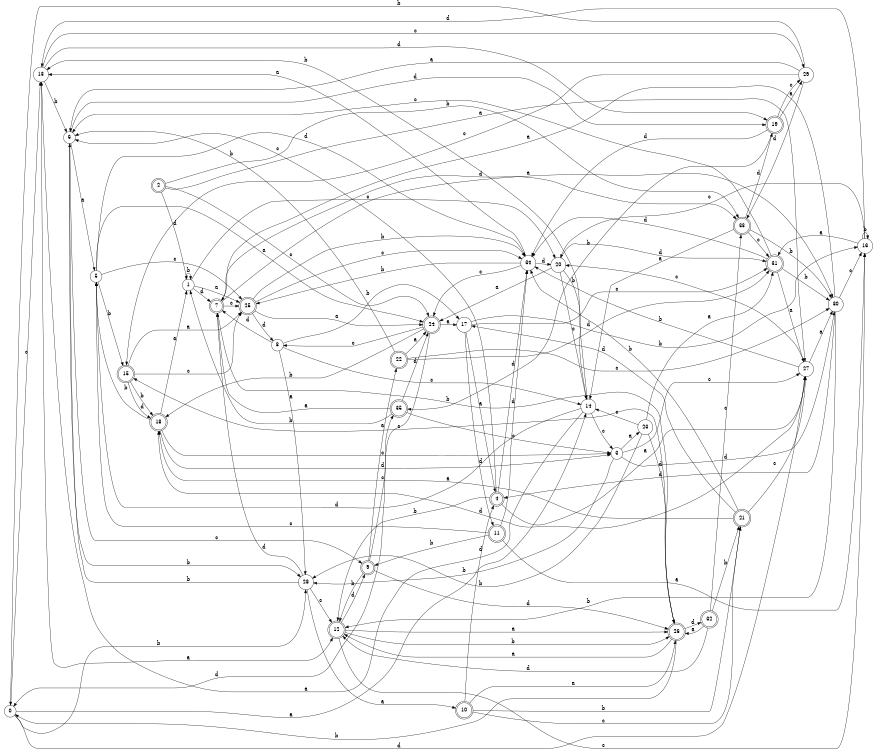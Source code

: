 digraph n29_3 {
__start0 [label="" shape="none"];

rankdir=LR;
size="8,5";

s0 [style="filled", color="black", fillcolor="white" shape="circle", label="0"];
s1 [style="filled", color="black", fillcolor="white" shape="circle", label="1"];
s2 [style="rounded,filled", color="black", fillcolor="white" shape="doublecircle", label="2"];
s3 [style="filled", color="black", fillcolor="white" shape="circle", label="3"];
s4 [style="rounded,filled", color="black", fillcolor="white" shape="doublecircle", label="4"];
s5 [style="filled", color="black", fillcolor="white" shape="circle", label="5"];
s6 [style="filled", color="black", fillcolor="white" shape="circle", label="6"];
s7 [style="rounded,filled", color="black", fillcolor="white" shape="doublecircle", label="7"];
s8 [style="filled", color="black", fillcolor="white" shape="circle", label="8"];
s9 [style="rounded,filled", color="black", fillcolor="white" shape="doublecircle", label="9"];
s10 [style="rounded,filled", color="black", fillcolor="white" shape="doublecircle", label="10"];
s11 [style="rounded,filled", color="black", fillcolor="white" shape="doublecircle", label="11"];
s12 [style="rounded,filled", color="black", fillcolor="white" shape="doublecircle", label="12"];
s13 [style="filled", color="black", fillcolor="white" shape="circle", label="13"];
s14 [style="filled", color="black", fillcolor="white" shape="circle", label="14"];
s15 [style="rounded,filled", color="black", fillcolor="white" shape="doublecircle", label="15"];
s16 [style="filled", color="black", fillcolor="white" shape="circle", label="16"];
s17 [style="filled", color="black", fillcolor="white" shape="circle", label="17"];
s18 [style="rounded,filled", color="black", fillcolor="white" shape="doublecircle", label="18"];
s19 [style="rounded,filled", color="black", fillcolor="white" shape="doublecircle", label="19"];
s20 [style="filled", color="black", fillcolor="white" shape="circle", label="20"];
s21 [style="rounded,filled", color="black", fillcolor="white" shape="doublecircle", label="21"];
s22 [style="rounded,filled", color="black", fillcolor="white" shape="doublecircle", label="22"];
s23 [style="filled", color="black", fillcolor="white" shape="circle", label="23"];
s24 [style="rounded,filled", color="black", fillcolor="white" shape="doublecircle", label="24"];
s25 [style="rounded,filled", color="black", fillcolor="white" shape="doublecircle", label="25"];
s26 [style="rounded,filled", color="black", fillcolor="white" shape="doublecircle", label="26"];
s27 [style="filled", color="black", fillcolor="white" shape="circle", label="27"];
s28 [style="filled", color="black", fillcolor="white" shape="circle", label="28"];
s29 [style="filled", color="black", fillcolor="white" shape="circle", label="29"];
s30 [style="filled", color="black", fillcolor="white" shape="circle", label="30"];
s31 [style="rounded,filled", color="black", fillcolor="white" shape="doublecircle", label="31"];
s32 [style="rounded,filled", color="black", fillcolor="white" shape="doublecircle", label="32"];
s33 [style="rounded,filled", color="black", fillcolor="white" shape="doublecircle", label="33"];
s34 [style="filled", color="black", fillcolor="white" shape="circle", label="34"];
s35 [style="rounded,filled", color="black", fillcolor="white" shape="doublecircle", label="35"];
s0 -> s14 [label="a"];
s0 -> s28 [label="b"];
s0 -> s13 [label="c"];
s0 -> s27 [label="d"];
s1 -> s25 [label="a"];
s1 -> s1 [label="b"];
s1 -> s20 [label="c"];
s1 -> s7 [label="d"];
s2 -> s27 [label="a"];
s2 -> s33 [label="b"];
s2 -> s24 [label="c"];
s2 -> s1 [label="d"];
s3 -> s23 [label="a"];
s3 -> s28 [label="b"];
s3 -> s27 [label="c"];
s3 -> s30 [label="d"];
s4 -> s27 [label="a"];
s4 -> s12 [label="b"];
s4 -> s6 [label="c"];
s4 -> s34 [label="d"];
s5 -> s24 [label="a"];
s5 -> s15 [label="b"];
s5 -> s25 [label="c"];
s5 -> s34 [label="d"];
s6 -> s5 [label="a"];
s6 -> s28 [label="b"];
s6 -> s9 [label="c"];
s6 -> s19 [label="d"];
s7 -> s30 [label="a"];
s7 -> s26 [label="b"];
s7 -> s25 [label="c"];
s7 -> s33 [label="d"];
s8 -> s28 [label="a"];
s8 -> s17 [label="b"];
s8 -> s14 [label="c"];
s8 -> s7 [label="d"];
s9 -> s22 [label="a"];
s9 -> s12 [label="b"];
s9 -> s35 [label="c"];
s9 -> s26 [label="d"];
s10 -> s26 [label="a"];
s10 -> s21 [label="b"];
s10 -> s21 [label="c"];
s10 -> s4 [label="d"];
s11 -> s16 [label="a"];
s11 -> s9 [label="b"];
s11 -> s5 [label="c"];
s11 -> s34 [label="d"];
s12 -> s26 [label="a"];
s12 -> s26 [label="b"];
s12 -> s16 [label="c"];
s12 -> s9 [label="d"];
s13 -> s12 [label="a"];
s13 -> s6 [label="b"];
s13 -> s29 [label="c"];
s13 -> s19 [label="d"];
s14 -> s13 [label="a"];
s14 -> s13 [label="b"];
s14 -> s3 [label="c"];
s14 -> s5 [label="d"];
s15 -> s25 [label="a"];
s15 -> s18 [label="b"];
s15 -> s25 [label="c"];
s15 -> s18 [label="d"];
s16 -> s31 [label="a"];
s16 -> s16 [label="b"];
s16 -> s20 [label="c"];
s16 -> s13 [label="d"];
s17 -> s4 [label="a"];
s17 -> s16 [label="b"];
s17 -> s31 [label="c"];
s17 -> s11 [label="d"];
s18 -> s1 [label="a"];
s18 -> s5 [label="b"];
s18 -> s3 [label="c"];
s18 -> s3 [label="d"];
s19 -> s29 [label="a"];
s19 -> s35 [label="b"];
s19 -> s29 [label="c"];
s19 -> s34 [label="d"];
s20 -> s24 [label="a"];
s20 -> s14 [label="b"];
s20 -> s14 [label="c"];
s20 -> s31 [label="d"];
s21 -> s18 [label="a"];
s21 -> s34 [label="b"];
s21 -> s27 [label="c"];
s21 -> s17 [label="d"];
s22 -> s24 [label="a"];
s22 -> s6 [label="b"];
s22 -> s30 [label="c"];
s22 -> s31 [label="d"];
s23 -> s31 [label="a"];
s23 -> s28 [label="b"];
s23 -> s14 [label="c"];
s23 -> s26 [label="d"];
s24 -> s17 [label="a"];
s24 -> s18 [label="b"];
s24 -> s8 [label="c"];
s24 -> s0 [label="d"];
s25 -> s24 [label="a"];
s25 -> s34 [label="b"];
s25 -> s34 [label="c"];
s25 -> s8 [label="d"];
s26 -> s12 [label="a"];
s26 -> s0 [label="b"];
s26 -> s15 [label="c"];
s26 -> s32 [label="d"];
s27 -> s30 [label="a"];
s27 -> s34 [label="b"];
s27 -> s20 [label="c"];
s27 -> s18 [label="d"];
s28 -> s10 [label="a"];
s28 -> s6 [label="b"];
s28 -> s12 [label="c"];
s28 -> s7 [label="d"];
s29 -> s6 [label="a"];
s29 -> s0 [label="b"];
s29 -> s15 [label="c"];
s29 -> s33 [label="d"];
s30 -> s7 [label="a"];
s30 -> s12 [label="b"];
s30 -> s16 [label="c"];
s30 -> s4 [label="d"];
s31 -> s27 [label="a"];
s31 -> s30 [label="b"];
s31 -> s6 [label="c"];
s31 -> s34 [label="d"];
s32 -> s26 [label="a"];
s32 -> s21 [label="b"];
s32 -> s33 [label="c"];
s32 -> s12 [label="d"];
s33 -> s14 [label="a"];
s33 -> s30 [label="b"];
s33 -> s31 [label="c"];
s33 -> s19 [label="d"];
s34 -> s13 [label="a"];
s34 -> s25 [label="b"];
s34 -> s24 [label="c"];
s34 -> s20 [label="d"];
s35 -> s7 [label="a"];
s35 -> s1 [label="b"];
s35 -> s3 [label="c"];
s35 -> s24 [label="d"];

}